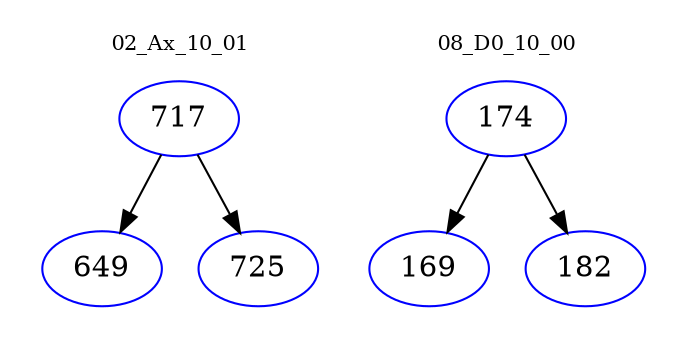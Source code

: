 digraph{
subgraph cluster_0 {
color = white
label = "02_Ax_10_01";
fontsize=10;
T0_717 [label="717", color="blue"]
T0_717 -> T0_649 [color="black"]
T0_649 [label="649", color="blue"]
T0_717 -> T0_725 [color="black"]
T0_725 [label="725", color="blue"]
}
subgraph cluster_1 {
color = white
label = "08_D0_10_00";
fontsize=10;
T1_174 [label="174", color="blue"]
T1_174 -> T1_169 [color="black"]
T1_169 [label="169", color="blue"]
T1_174 -> T1_182 [color="black"]
T1_182 [label="182", color="blue"]
}
}
